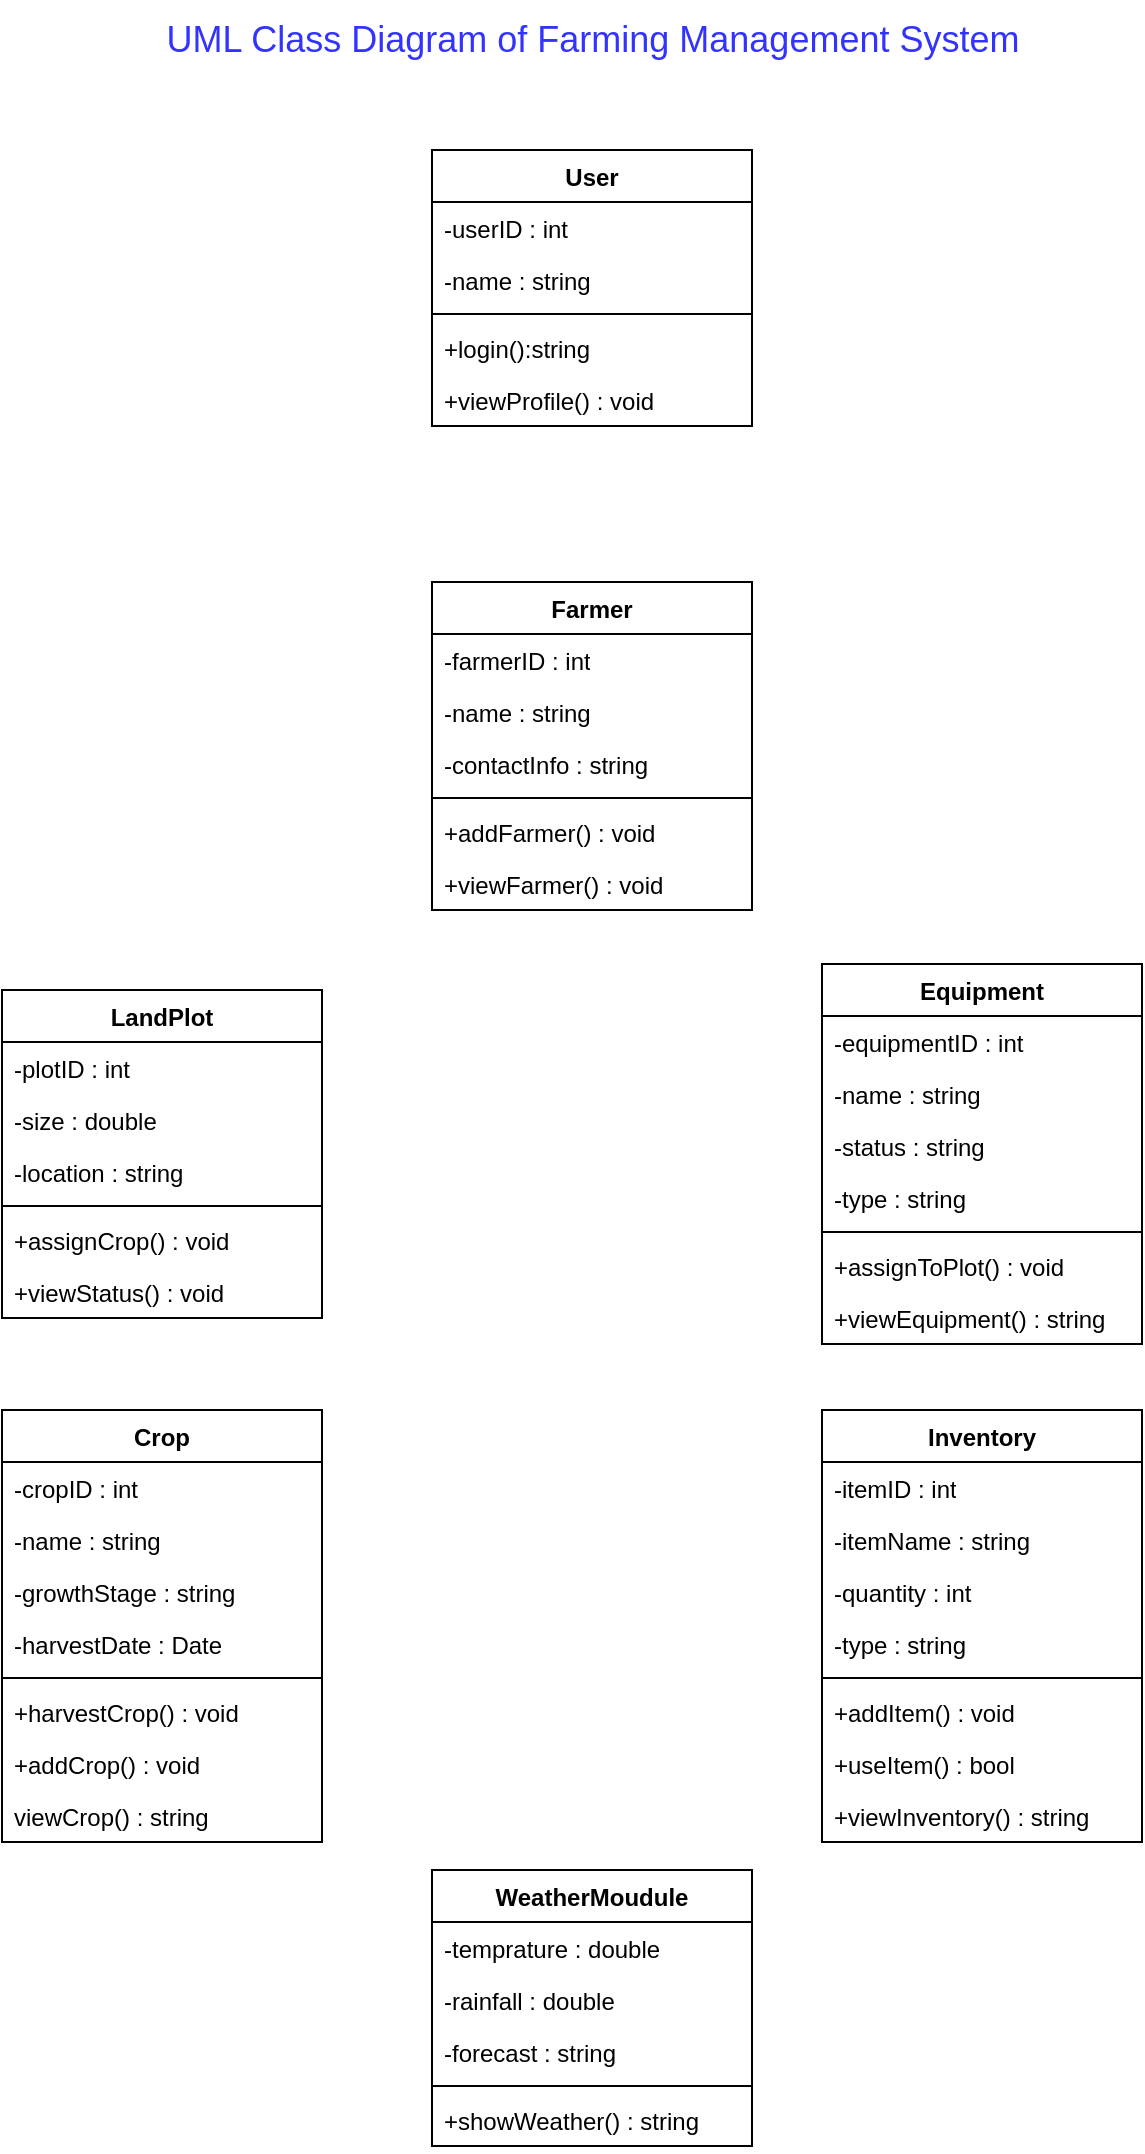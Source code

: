 <mxfile version="28.0.6">
  <diagram name="Page-1" id="nNWHCS6VeINSWkO-ScVK">
    <mxGraphModel dx="1042" dy="3926" grid="1" gridSize="10" guides="1" tooltips="1" connect="1" arrows="1" fold="1" page="1" pageScale="1" pageWidth="850" pageHeight="1100" math="0" shadow="0" adaptiveColors="simple">
      <root>
        <mxCell id="0" />
        <mxCell id="1" parent="0" />
        <mxCell id="jg33980Q4ligVeZ2Heid-8" value="User" style="swimlane;fontStyle=1;align=center;verticalAlign=top;childLayout=stackLayout;horizontal=1;startSize=26;horizontalStack=0;resizeParent=1;resizeParentMax=0;resizeLast=0;collapsible=1;marginBottom=0;whiteSpace=wrap;html=1;" parent="1" vertex="1">
          <mxGeometry x="345" y="-3210" width="160" height="138" as="geometry" />
        </mxCell>
        <mxCell id="jg33980Q4ligVeZ2Heid-9" value="-userID : int" style="text;strokeColor=none;fillColor=none;align=left;verticalAlign=top;spacingLeft=4;spacingRight=4;overflow=hidden;rotatable=0;points=[[0,0.5],[1,0.5]];portConstraint=eastwest;whiteSpace=wrap;html=1;" parent="jg33980Q4ligVeZ2Heid-8" vertex="1">
          <mxGeometry y="26" width="160" height="26" as="geometry" />
        </mxCell>
        <mxCell id="jg33980Q4ligVeZ2Heid-21" value="-name : string" style="text;strokeColor=none;fillColor=none;align=left;verticalAlign=top;spacingLeft=4;spacingRight=4;overflow=hidden;rotatable=0;points=[[0,0.5],[1,0.5]];portConstraint=eastwest;whiteSpace=wrap;html=1;" parent="jg33980Q4ligVeZ2Heid-8" vertex="1">
          <mxGeometry y="52" width="160" height="26" as="geometry" />
        </mxCell>
        <mxCell id="jg33980Q4ligVeZ2Heid-10" value="" style="line;strokeWidth=1;fillColor=none;align=left;verticalAlign=middle;spacingTop=-1;spacingLeft=3;spacingRight=3;rotatable=0;labelPosition=right;points=[];portConstraint=eastwest;strokeColor=inherit;" parent="jg33980Q4ligVeZ2Heid-8" vertex="1">
          <mxGeometry y="78" width="160" height="8" as="geometry" />
        </mxCell>
        <mxCell id="jg33980Q4ligVeZ2Heid-20" value="+login():string" style="text;strokeColor=none;fillColor=none;align=left;verticalAlign=top;spacingLeft=4;spacingRight=4;overflow=hidden;rotatable=0;points=[[0,0.5],[1,0.5]];portConstraint=eastwest;whiteSpace=wrap;html=1;" parent="jg33980Q4ligVeZ2Heid-8" vertex="1">
          <mxGeometry y="86" width="160" height="26" as="geometry" />
        </mxCell>
        <mxCell id="jg33980Q4ligVeZ2Heid-24" value="+viewProfile() : void" style="text;strokeColor=none;fillColor=none;align=left;verticalAlign=top;spacingLeft=4;spacingRight=4;overflow=hidden;rotatable=0;points=[[0,0.5],[1,0.5]];portConstraint=eastwest;whiteSpace=wrap;html=1;" parent="jg33980Q4ligVeZ2Heid-8" vertex="1">
          <mxGeometry y="112" width="160" height="26" as="geometry" />
        </mxCell>
        <mxCell id="jg33980Q4ligVeZ2Heid-15" value="Farmer" style="swimlane;fontStyle=1;align=center;verticalAlign=top;childLayout=stackLayout;horizontal=1;startSize=26;horizontalStack=0;resizeParent=1;resizeParentMax=0;resizeLast=0;collapsible=1;marginBottom=0;whiteSpace=wrap;html=1;" parent="1" vertex="1">
          <mxGeometry x="345" y="-2994" width="160" height="164" as="geometry" />
        </mxCell>
        <mxCell id="jg33980Q4ligVeZ2Heid-16" value="-farmerID : int" style="text;strokeColor=none;fillColor=none;align=left;verticalAlign=top;spacingLeft=4;spacingRight=4;overflow=hidden;rotatable=0;points=[[0,0.5],[1,0.5]];portConstraint=eastwest;whiteSpace=wrap;html=1;" parent="jg33980Q4ligVeZ2Heid-15" vertex="1">
          <mxGeometry y="26" width="160" height="26" as="geometry" />
        </mxCell>
        <mxCell id="jg33980Q4ligVeZ2Heid-25" value="-name : string" style="text;strokeColor=none;fillColor=none;align=left;verticalAlign=top;spacingLeft=4;spacingRight=4;overflow=hidden;rotatable=0;points=[[0,0.5],[1,0.5]];portConstraint=eastwest;whiteSpace=wrap;html=1;" parent="jg33980Q4ligVeZ2Heid-15" vertex="1">
          <mxGeometry y="52" width="160" height="26" as="geometry" />
        </mxCell>
        <mxCell id="jg33980Q4ligVeZ2Heid-26" value="-contactInfo : string" style="text;strokeColor=none;fillColor=none;align=left;verticalAlign=top;spacingLeft=4;spacingRight=4;overflow=hidden;rotatable=0;points=[[0,0.5],[1,0.5]];portConstraint=eastwest;whiteSpace=wrap;html=1;" parent="jg33980Q4ligVeZ2Heid-15" vertex="1">
          <mxGeometry y="78" width="160" height="26" as="geometry" />
        </mxCell>
        <mxCell id="jg33980Q4ligVeZ2Heid-17" value="" style="line;strokeWidth=1;fillColor=none;align=left;verticalAlign=middle;spacingTop=-1;spacingLeft=3;spacingRight=3;rotatable=0;labelPosition=right;points=[];portConstraint=eastwest;strokeColor=inherit;" parent="jg33980Q4ligVeZ2Heid-15" vertex="1">
          <mxGeometry y="104" width="160" height="8" as="geometry" />
        </mxCell>
        <mxCell id="jg33980Q4ligVeZ2Heid-18" value="+addFarmer() : void" style="text;strokeColor=none;fillColor=none;align=left;verticalAlign=top;spacingLeft=4;spacingRight=4;overflow=hidden;rotatable=0;points=[[0,0.5],[1,0.5]];portConstraint=eastwest;whiteSpace=wrap;html=1;" parent="jg33980Q4ligVeZ2Heid-15" vertex="1">
          <mxGeometry y="112" width="160" height="26" as="geometry" />
        </mxCell>
        <mxCell id="jg33980Q4ligVeZ2Heid-27" value="+viewFarmer() : void" style="text;strokeColor=none;fillColor=none;align=left;verticalAlign=top;spacingLeft=4;spacingRight=4;overflow=hidden;rotatable=0;points=[[0,0.5],[1,0.5]];portConstraint=eastwest;whiteSpace=wrap;html=1;" parent="jg33980Q4ligVeZ2Heid-15" vertex="1">
          <mxGeometry y="138" width="160" height="26" as="geometry" />
        </mxCell>
        <mxCell id="jg33980Q4ligVeZ2Heid-28" value="LandPlot" style="swimlane;fontStyle=1;align=center;verticalAlign=top;childLayout=stackLayout;horizontal=1;startSize=26;horizontalStack=0;resizeParent=1;resizeParentMax=0;resizeLast=0;collapsible=1;marginBottom=0;whiteSpace=wrap;html=1;" parent="1" vertex="1">
          <mxGeometry x="130" y="-2790" width="160" height="164" as="geometry" />
        </mxCell>
        <mxCell id="jg33980Q4ligVeZ2Heid-29" value="-plotID : int" style="text;strokeColor=none;fillColor=none;align=left;verticalAlign=top;spacingLeft=4;spacingRight=4;overflow=hidden;rotatable=0;points=[[0,0.5],[1,0.5]];portConstraint=eastwest;whiteSpace=wrap;html=1;" parent="jg33980Q4ligVeZ2Heid-28" vertex="1">
          <mxGeometry y="26" width="160" height="26" as="geometry" />
        </mxCell>
        <mxCell id="jg33980Q4ligVeZ2Heid-33" value="-size : double" style="text;strokeColor=none;fillColor=none;align=left;verticalAlign=top;spacingLeft=4;spacingRight=4;overflow=hidden;rotatable=0;points=[[0,0.5],[1,0.5]];portConstraint=eastwest;whiteSpace=wrap;html=1;" parent="jg33980Q4ligVeZ2Heid-28" vertex="1">
          <mxGeometry y="52" width="160" height="26" as="geometry" />
        </mxCell>
        <mxCell id="jg33980Q4ligVeZ2Heid-34" value="-location : string" style="text;strokeColor=none;fillColor=none;align=left;verticalAlign=top;spacingLeft=4;spacingRight=4;overflow=hidden;rotatable=0;points=[[0,0.5],[1,0.5]];portConstraint=eastwest;whiteSpace=wrap;html=1;" parent="jg33980Q4ligVeZ2Heid-28" vertex="1">
          <mxGeometry y="78" width="160" height="26" as="geometry" />
        </mxCell>
        <mxCell id="jg33980Q4ligVeZ2Heid-30" value="" style="line;strokeWidth=1;fillColor=none;align=left;verticalAlign=middle;spacingTop=-1;spacingLeft=3;spacingRight=3;rotatable=0;labelPosition=right;points=[];portConstraint=eastwest;strokeColor=inherit;" parent="jg33980Q4ligVeZ2Heid-28" vertex="1">
          <mxGeometry y="104" width="160" height="8" as="geometry" />
        </mxCell>
        <mxCell id="jg33980Q4ligVeZ2Heid-31" value="+assignCrop() : void" style="text;strokeColor=none;fillColor=none;align=left;verticalAlign=top;spacingLeft=4;spacingRight=4;overflow=hidden;rotatable=0;points=[[0,0.5],[1,0.5]];portConstraint=eastwest;whiteSpace=wrap;html=1;" parent="jg33980Q4ligVeZ2Heid-28" vertex="1">
          <mxGeometry y="112" width="160" height="26" as="geometry" />
        </mxCell>
        <mxCell id="jg33980Q4ligVeZ2Heid-32" value="+viewStatus() : void" style="text;strokeColor=none;fillColor=none;align=left;verticalAlign=top;spacingLeft=4;spacingRight=4;overflow=hidden;rotatable=0;points=[[0,0.5],[1,0.5]];portConstraint=eastwest;whiteSpace=wrap;html=1;" parent="jg33980Q4ligVeZ2Heid-28" vertex="1">
          <mxGeometry y="138" width="160" height="26" as="geometry" />
        </mxCell>
        <mxCell id="jg33980Q4ligVeZ2Heid-35" value="Equipment" style="swimlane;fontStyle=1;align=center;verticalAlign=top;childLayout=stackLayout;horizontal=1;startSize=26;horizontalStack=0;resizeParent=1;resizeParentMax=0;resizeLast=0;collapsible=1;marginBottom=0;whiteSpace=wrap;html=1;" parent="1" vertex="1">
          <mxGeometry x="540" y="-2803" width="160" height="190" as="geometry" />
        </mxCell>
        <mxCell id="jg33980Q4ligVeZ2Heid-43" value="-equipmentID : int" style="text;strokeColor=none;fillColor=none;align=left;verticalAlign=top;spacingLeft=4;spacingRight=4;overflow=hidden;rotatable=0;points=[[0,0.5],[1,0.5]];portConstraint=eastwest;whiteSpace=wrap;html=1;" parent="jg33980Q4ligVeZ2Heid-35" vertex="1">
          <mxGeometry y="26" width="160" height="26" as="geometry" />
        </mxCell>
        <mxCell id="jg33980Q4ligVeZ2Heid-44" value="-name : string" style="text;strokeColor=none;fillColor=none;align=left;verticalAlign=top;spacingLeft=4;spacingRight=4;overflow=hidden;rotatable=0;points=[[0,0.5],[1,0.5]];portConstraint=eastwest;whiteSpace=wrap;html=1;" parent="jg33980Q4ligVeZ2Heid-35" vertex="1">
          <mxGeometry y="52" width="160" height="26" as="geometry" />
        </mxCell>
        <mxCell id="jg33980Q4ligVeZ2Heid-36" value="-status : string" style="text;strokeColor=none;fillColor=none;align=left;verticalAlign=top;spacingLeft=4;spacingRight=4;overflow=hidden;rotatable=0;points=[[0,0.5],[1,0.5]];portConstraint=eastwest;whiteSpace=wrap;html=1;" parent="jg33980Q4ligVeZ2Heid-35" vertex="1">
          <mxGeometry y="78" width="160" height="26" as="geometry" />
        </mxCell>
        <mxCell id="jg33980Q4ligVeZ2Heid-45" value="-type : string" style="text;strokeColor=none;fillColor=none;align=left;verticalAlign=top;spacingLeft=4;spacingRight=4;overflow=hidden;rotatable=0;points=[[0,0.5],[1,0.5]];portConstraint=eastwest;whiteSpace=wrap;html=1;" parent="jg33980Q4ligVeZ2Heid-35" vertex="1">
          <mxGeometry y="104" width="160" height="26" as="geometry" />
        </mxCell>
        <mxCell id="jg33980Q4ligVeZ2Heid-37" value="" style="line;strokeWidth=1;fillColor=none;align=left;verticalAlign=middle;spacingTop=-1;spacingLeft=3;spacingRight=3;rotatable=0;labelPosition=right;points=[];portConstraint=eastwest;strokeColor=inherit;" parent="jg33980Q4ligVeZ2Heid-35" vertex="1">
          <mxGeometry y="130" width="160" height="8" as="geometry" />
        </mxCell>
        <mxCell id="jg33980Q4ligVeZ2Heid-38" value="+assignToPlot() : void" style="text;strokeColor=none;fillColor=none;align=left;verticalAlign=top;spacingLeft=4;spacingRight=4;overflow=hidden;rotatable=0;points=[[0,0.5],[1,0.5]];portConstraint=eastwest;whiteSpace=wrap;html=1;" parent="jg33980Q4ligVeZ2Heid-35" vertex="1">
          <mxGeometry y="138" width="160" height="26" as="geometry" />
        </mxCell>
        <mxCell id="jg33980Q4ligVeZ2Heid-46" value="+viewEquipment() : string" style="text;strokeColor=none;fillColor=none;align=left;verticalAlign=top;spacingLeft=4;spacingRight=4;overflow=hidden;rotatable=0;points=[[0,0.5],[1,0.5]];portConstraint=eastwest;whiteSpace=wrap;html=1;" parent="jg33980Q4ligVeZ2Heid-35" vertex="1">
          <mxGeometry y="164" width="160" height="26" as="geometry" />
        </mxCell>
        <mxCell id="jg33980Q4ligVeZ2Heid-39" value="Inventory" style="swimlane;fontStyle=1;align=center;verticalAlign=top;childLayout=stackLayout;horizontal=1;startSize=26;horizontalStack=0;resizeParent=1;resizeParentMax=0;resizeLast=0;collapsible=1;marginBottom=0;whiteSpace=wrap;html=1;" parent="1" vertex="1">
          <mxGeometry x="540" y="-2580" width="160" height="216" as="geometry" />
        </mxCell>
        <mxCell id="jg33980Q4ligVeZ2Heid-48" value="-itemID : int" style="text;strokeColor=none;fillColor=none;align=left;verticalAlign=top;spacingLeft=4;spacingRight=4;overflow=hidden;rotatable=0;points=[[0,0.5],[1,0.5]];portConstraint=eastwest;whiteSpace=wrap;html=1;" parent="jg33980Q4ligVeZ2Heid-39" vertex="1">
          <mxGeometry y="26" width="160" height="26" as="geometry" />
        </mxCell>
        <mxCell id="jg33980Q4ligVeZ2Heid-47" value="-itemName : string" style="text;strokeColor=none;fillColor=none;align=left;verticalAlign=top;spacingLeft=4;spacingRight=4;overflow=hidden;rotatable=0;points=[[0,0.5],[1,0.5]];portConstraint=eastwest;whiteSpace=wrap;html=1;" parent="jg33980Q4ligVeZ2Heid-39" vertex="1">
          <mxGeometry y="52" width="160" height="26" as="geometry" />
        </mxCell>
        <mxCell id="jg33980Q4ligVeZ2Heid-40" value="-quantity : int" style="text;strokeColor=none;fillColor=none;align=left;verticalAlign=top;spacingLeft=4;spacingRight=4;overflow=hidden;rotatable=0;points=[[0,0.5],[1,0.5]];portConstraint=eastwest;whiteSpace=wrap;html=1;" parent="jg33980Q4ligVeZ2Heid-39" vertex="1">
          <mxGeometry y="78" width="160" height="26" as="geometry" />
        </mxCell>
        <mxCell id="jg33980Q4ligVeZ2Heid-49" value="-type : string" style="text;strokeColor=none;fillColor=none;align=left;verticalAlign=top;spacingLeft=4;spacingRight=4;overflow=hidden;rotatable=0;points=[[0,0.5],[1,0.5]];portConstraint=eastwest;whiteSpace=wrap;html=1;" parent="jg33980Q4ligVeZ2Heid-39" vertex="1">
          <mxGeometry y="104" width="160" height="26" as="geometry" />
        </mxCell>
        <mxCell id="jg33980Q4ligVeZ2Heid-41" value="" style="line;strokeWidth=1;fillColor=none;align=left;verticalAlign=middle;spacingTop=-1;spacingLeft=3;spacingRight=3;rotatable=0;labelPosition=right;points=[];portConstraint=eastwest;strokeColor=inherit;" parent="jg33980Q4ligVeZ2Heid-39" vertex="1">
          <mxGeometry y="130" width="160" height="8" as="geometry" />
        </mxCell>
        <mxCell id="jg33980Q4ligVeZ2Heid-42" value="+addItem() : void" style="text;strokeColor=none;fillColor=none;align=left;verticalAlign=top;spacingLeft=4;spacingRight=4;overflow=hidden;rotatable=0;points=[[0,0.5],[1,0.5]];portConstraint=eastwest;whiteSpace=wrap;html=1;" parent="jg33980Q4ligVeZ2Heid-39" vertex="1">
          <mxGeometry y="138" width="160" height="26" as="geometry" />
        </mxCell>
        <mxCell id="jg33980Q4ligVeZ2Heid-50" value="+useItem() : bool" style="text;strokeColor=none;fillColor=none;align=left;verticalAlign=top;spacingLeft=4;spacingRight=4;overflow=hidden;rotatable=0;points=[[0,0.5],[1,0.5]];portConstraint=eastwest;whiteSpace=wrap;html=1;" parent="jg33980Q4ligVeZ2Heid-39" vertex="1">
          <mxGeometry y="164" width="160" height="26" as="geometry" />
        </mxCell>
        <mxCell id="jg33980Q4ligVeZ2Heid-51" value="+viewInventory() : string" style="text;strokeColor=none;fillColor=none;align=left;verticalAlign=top;spacingLeft=4;spacingRight=4;overflow=hidden;rotatable=0;points=[[0,0.5],[1,0.5]];portConstraint=eastwest;whiteSpace=wrap;html=1;" parent="jg33980Q4ligVeZ2Heid-39" vertex="1">
          <mxGeometry y="190" width="160" height="26" as="geometry" />
        </mxCell>
        <mxCell id="jg33980Q4ligVeZ2Heid-52" value="Crop" style="swimlane;fontStyle=1;align=center;verticalAlign=top;childLayout=stackLayout;horizontal=1;startSize=26;horizontalStack=0;resizeParent=1;resizeParentMax=0;resizeLast=0;collapsible=1;marginBottom=0;whiteSpace=wrap;html=1;" parent="1" vertex="1">
          <mxGeometry x="130" y="-2580" width="160" height="216" as="geometry" />
        </mxCell>
        <mxCell id="jg33980Q4ligVeZ2Heid-53" value="-cropID : int" style="text;strokeColor=none;fillColor=none;align=left;verticalAlign=top;spacingLeft=4;spacingRight=4;overflow=hidden;rotatable=0;points=[[0,0.5],[1,0.5]];portConstraint=eastwest;whiteSpace=wrap;html=1;" parent="jg33980Q4ligVeZ2Heid-52" vertex="1">
          <mxGeometry y="26" width="160" height="26" as="geometry" />
        </mxCell>
        <mxCell id="jg33980Q4ligVeZ2Heid-57" value="-name : string" style="text;strokeColor=none;fillColor=none;align=left;verticalAlign=top;spacingLeft=4;spacingRight=4;overflow=hidden;rotatable=0;points=[[0,0.5],[1,0.5]];portConstraint=eastwest;whiteSpace=wrap;html=1;" parent="jg33980Q4ligVeZ2Heid-52" vertex="1">
          <mxGeometry y="52" width="160" height="26" as="geometry" />
        </mxCell>
        <mxCell id="jg33980Q4ligVeZ2Heid-56" value="-growthStage : string" style="text;strokeColor=none;fillColor=none;align=left;verticalAlign=top;spacingLeft=4;spacingRight=4;overflow=hidden;rotatable=0;points=[[0,0.5],[1,0.5]];portConstraint=eastwest;whiteSpace=wrap;html=1;" parent="jg33980Q4ligVeZ2Heid-52" vertex="1">
          <mxGeometry y="78" width="160" height="26" as="geometry" />
        </mxCell>
        <mxCell id="jg33980Q4ligVeZ2Heid-58" value="-harvestDate : Date" style="text;strokeColor=none;fillColor=none;align=left;verticalAlign=top;spacingLeft=4;spacingRight=4;overflow=hidden;rotatable=0;points=[[0,0.5],[1,0.5]];portConstraint=eastwest;whiteSpace=wrap;html=1;" parent="jg33980Q4ligVeZ2Heid-52" vertex="1">
          <mxGeometry y="104" width="160" height="26" as="geometry" />
        </mxCell>
        <mxCell id="jg33980Q4ligVeZ2Heid-54" value="" style="line;strokeWidth=1;fillColor=none;align=left;verticalAlign=middle;spacingTop=-1;spacingLeft=3;spacingRight=3;rotatable=0;labelPosition=right;points=[];portConstraint=eastwest;strokeColor=inherit;" parent="jg33980Q4ligVeZ2Heid-52" vertex="1">
          <mxGeometry y="130" width="160" height="8" as="geometry" />
        </mxCell>
        <mxCell id="jg33980Q4ligVeZ2Heid-55" value="+harvestCrop() : void" style="text;strokeColor=none;fillColor=none;align=left;verticalAlign=top;spacingLeft=4;spacingRight=4;overflow=hidden;rotatable=0;points=[[0,0.5],[1,0.5]];portConstraint=eastwest;whiteSpace=wrap;html=1;" parent="jg33980Q4ligVeZ2Heid-52" vertex="1">
          <mxGeometry y="138" width="160" height="26" as="geometry" />
        </mxCell>
        <mxCell id="jg33980Q4ligVeZ2Heid-59" value="+addCrop() : void" style="text;strokeColor=none;fillColor=none;align=left;verticalAlign=top;spacingLeft=4;spacingRight=4;overflow=hidden;rotatable=0;points=[[0,0.5],[1,0.5]];portConstraint=eastwest;whiteSpace=wrap;html=1;" parent="jg33980Q4ligVeZ2Heid-52" vertex="1">
          <mxGeometry y="164" width="160" height="26" as="geometry" />
        </mxCell>
        <mxCell id="jg33980Q4ligVeZ2Heid-60" value="viewCrop() : string" style="text;strokeColor=none;fillColor=none;align=left;verticalAlign=top;spacingLeft=4;spacingRight=4;overflow=hidden;rotatable=0;points=[[0,0.5],[1,0.5]];portConstraint=eastwest;whiteSpace=wrap;html=1;" parent="jg33980Q4ligVeZ2Heid-52" vertex="1">
          <mxGeometry y="190" width="160" height="26" as="geometry" />
        </mxCell>
        <mxCell id="jg33980Q4ligVeZ2Heid-61" value="WeatherMoudule" style="swimlane;fontStyle=1;align=center;verticalAlign=top;childLayout=stackLayout;horizontal=1;startSize=26;horizontalStack=0;resizeParent=1;resizeParentMax=0;resizeLast=0;collapsible=1;marginBottom=0;whiteSpace=wrap;html=1;" parent="1" vertex="1">
          <mxGeometry x="345" y="-2350" width="160" height="138" as="geometry" />
        </mxCell>
        <mxCell id="jg33980Q4ligVeZ2Heid-62" value="-temprature : double" style="text;strokeColor=none;fillColor=none;align=left;verticalAlign=top;spacingLeft=4;spacingRight=4;overflow=hidden;rotatable=0;points=[[0,0.5],[1,0.5]];portConstraint=eastwest;whiteSpace=wrap;html=1;" parent="jg33980Q4ligVeZ2Heid-61" vertex="1">
          <mxGeometry y="26" width="160" height="26" as="geometry" />
        </mxCell>
        <mxCell id="jg33980Q4ligVeZ2Heid-65" value="-rainfall : double" style="text;strokeColor=none;fillColor=none;align=left;verticalAlign=top;spacingLeft=4;spacingRight=4;overflow=hidden;rotatable=0;points=[[0,0.5],[1,0.5]];portConstraint=eastwest;whiteSpace=wrap;html=1;" parent="jg33980Q4ligVeZ2Heid-61" vertex="1">
          <mxGeometry y="52" width="160" height="26" as="geometry" />
        </mxCell>
        <mxCell id="jg33980Q4ligVeZ2Heid-66" value="-forecast : string" style="text;strokeColor=none;fillColor=none;align=left;verticalAlign=top;spacingLeft=4;spacingRight=4;overflow=hidden;rotatable=0;points=[[0,0.5],[1,0.5]];portConstraint=eastwest;whiteSpace=wrap;html=1;" parent="jg33980Q4ligVeZ2Heid-61" vertex="1">
          <mxGeometry y="78" width="160" height="26" as="geometry" />
        </mxCell>
        <mxCell id="jg33980Q4ligVeZ2Heid-63" value="" style="line;strokeWidth=1;fillColor=none;align=left;verticalAlign=middle;spacingTop=-1;spacingLeft=3;spacingRight=3;rotatable=0;labelPosition=right;points=[];portConstraint=eastwest;strokeColor=inherit;" parent="jg33980Q4ligVeZ2Heid-61" vertex="1">
          <mxGeometry y="104" width="160" height="8" as="geometry" />
        </mxCell>
        <mxCell id="jg33980Q4ligVeZ2Heid-64" value="+showWeather() : string" style="text;strokeColor=none;fillColor=none;align=left;verticalAlign=top;spacingLeft=4;spacingRight=4;overflow=hidden;rotatable=0;points=[[0,0.5],[1,0.5]];portConstraint=eastwest;whiteSpace=wrap;html=1;" parent="jg33980Q4ligVeZ2Heid-61" vertex="1">
          <mxGeometry y="112" width="160" height="26" as="geometry" />
        </mxCell>
        <mxCell id="jg33980Q4ligVeZ2Heid-68" value="&lt;font style=&quot;font-size: 18px; color: rgb(51, 51, 255);&quot;&gt;UML Class Diagram of Farming Management System&lt;/font&gt;" style="text;html=1;align=center;verticalAlign=middle;resizable=0;points=[];autosize=1;strokeColor=none;fillColor=none;" parent="1" vertex="1">
          <mxGeometry x="200" y="-3285" width="450" height="40" as="geometry" />
        </mxCell>
      </root>
    </mxGraphModel>
  </diagram>
</mxfile>
